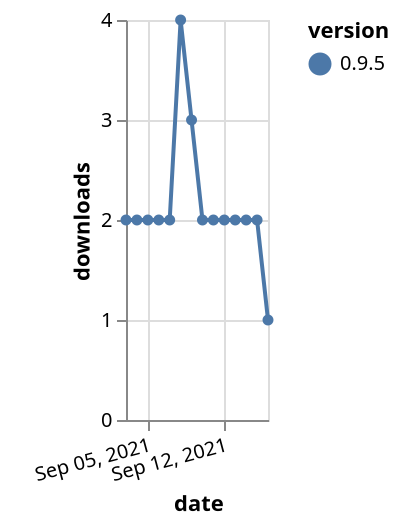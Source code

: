 {"$schema": "https://vega.github.io/schema/vega-lite/v5.json", "description": "A simple bar chart with embedded data.", "data": {"values": [{"date": "2021-09-03", "total": 2699, "delta": 2, "version": "0.9.5"}, {"date": "2021-09-04", "total": 2701, "delta": 2, "version": "0.9.5"}, {"date": "2021-09-05", "total": 2703, "delta": 2, "version": "0.9.5"}, {"date": "2021-09-06", "total": 2705, "delta": 2, "version": "0.9.5"}, {"date": "2021-09-07", "total": 2707, "delta": 2, "version": "0.9.5"}, {"date": "2021-09-08", "total": 2711, "delta": 4, "version": "0.9.5"}, {"date": "2021-09-09", "total": 2714, "delta": 3, "version": "0.9.5"}, {"date": "2021-09-10", "total": 2716, "delta": 2, "version": "0.9.5"}, {"date": "2021-09-11", "total": 2718, "delta": 2, "version": "0.9.5"}, {"date": "2021-09-12", "total": 2720, "delta": 2, "version": "0.9.5"}, {"date": "2021-09-13", "total": 2722, "delta": 2, "version": "0.9.5"}, {"date": "2021-09-14", "total": 2724, "delta": 2, "version": "0.9.5"}, {"date": "2021-09-15", "total": 2726, "delta": 2, "version": "0.9.5"}, {"date": "2021-09-16", "total": 2727, "delta": 1, "version": "0.9.5"}]}, "width": "container", "mark": {"type": "line", "point": {"filled": true}}, "encoding": {"x": {"field": "date", "type": "temporal", "timeUnit": "yearmonthdate", "title": "date", "axis": {"labelAngle": -15}}, "y": {"field": "delta", "type": "quantitative", "title": "downloads"}, "color": {"field": "version", "type": "nominal"}, "tooltip": {"field": "delta"}}}